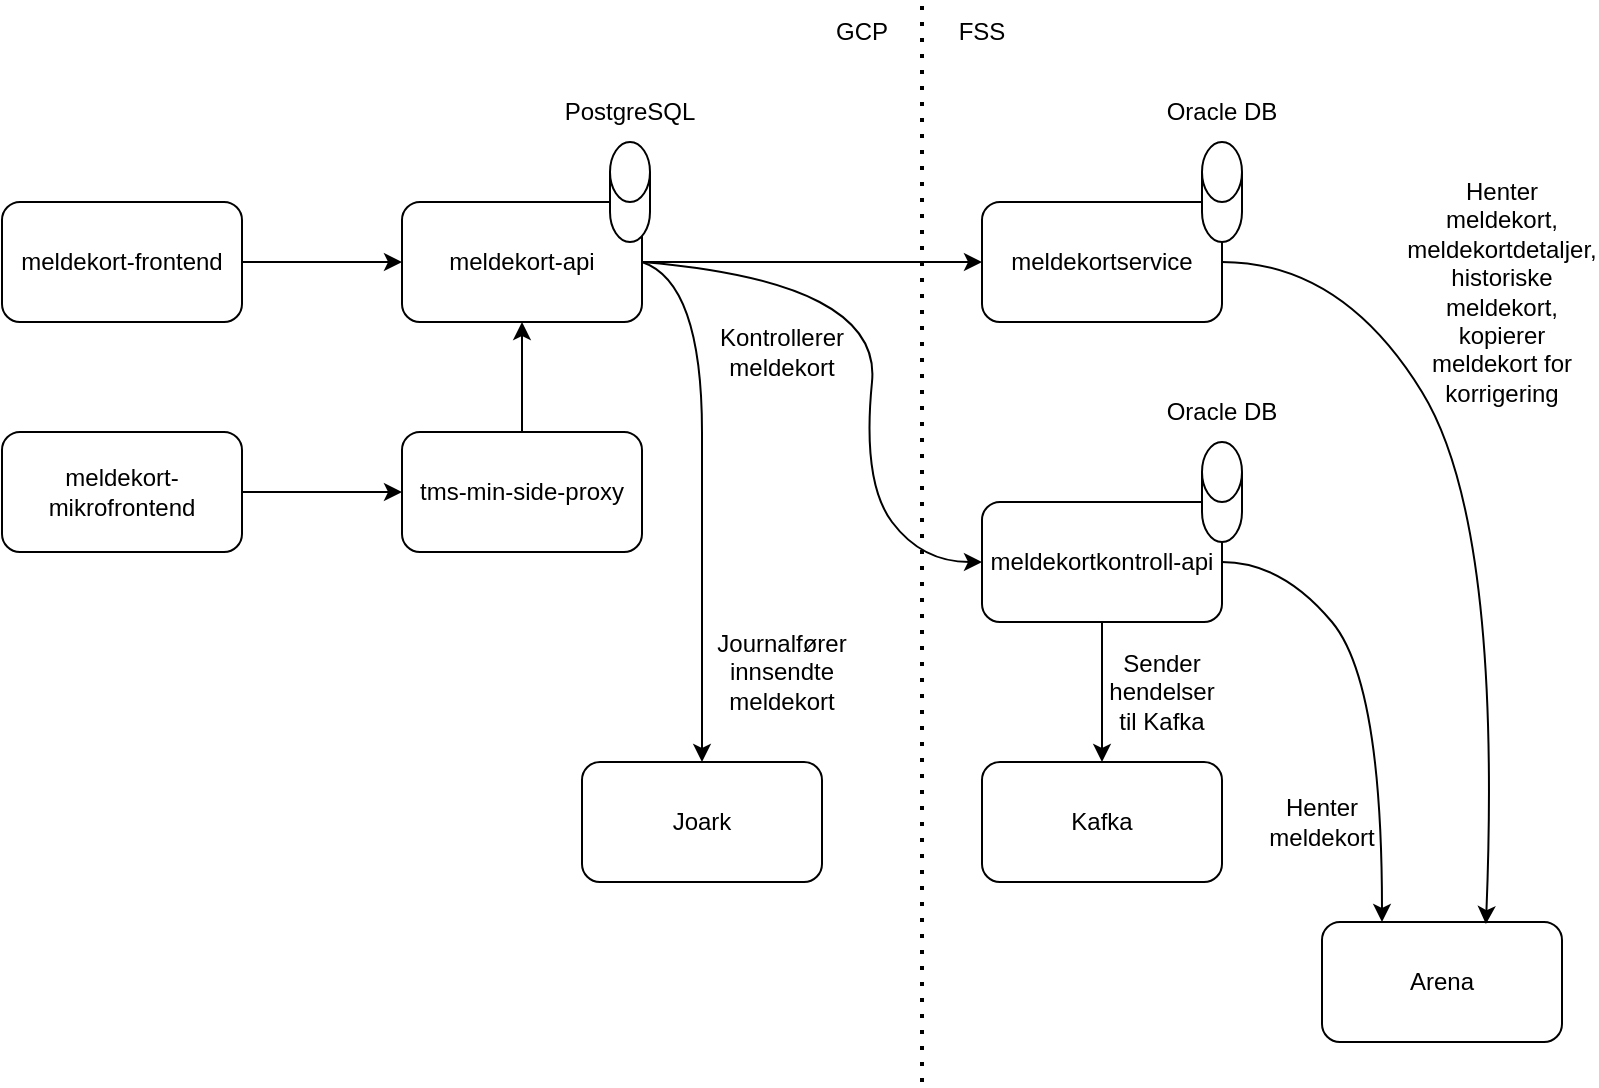 <mxfile version="20.5.3" type="embed"><diagram id="D7mgj5rdK5UZ7q-sVIMb" name="Page-1"><mxGraphModel dx="1672" dy="1104" grid="1" gridSize="10" guides="1" tooltips="1" connect="1" arrows="1" fold="1" page="1" pageScale="1" pageWidth="827" pageHeight="1169" math="0" shadow="0"><root><mxCell id="0"/><mxCell id="1" parent="0"/><mxCell id="4" value="" style="edgeStyle=orthogonalEdgeStyle;html=1;curved=1;endArrow=none;endFill=0;startArrow=classic;startFill=1;entryX=1;entryY=0.5;entryDx=0;entryDy=0;exitX=0;exitY=0.5;exitDx=0;exitDy=0;" parent="1" source="2" target="3" edge="1"><mxGeometry relative="1" as="geometry"><mxPoint x="199" y="170" as="sourcePoint"/></mxGeometry></mxCell><UserObject label="meldekort-api" link="https://github.com/navikt/meldekort-api" id="2"><mxCell style="rounded=1;whiteSpace=wrap;html=1;" parent="1" vertex="1"><mxGeometry x="219" y="120" width="120" height="60" as="geometry"/></mxCell></UserObject><UserObject label="meldekort-frontend" link="https://github.com/navikt/meldekort-frontend" id="3"><mxCell style="whiteSpace=wrap;html=1;rounded=1;" parent="1" vertex="1"><mxGeometry x="19" y="120" width="120" height="60" as="geometry"/></mxCell></UserObject><UserObject label="meldekortservice" link="https://github.com/navikt/meldekortservice" id="5"><mxCell style="whiteSpace=wrap;html=1;rounded=1;" parent="1" vertex="1"><mxGeometry x="509" y="120" width="120" height="60" as="geometry"/></mxCell></UserObject><mxCell id="18" value="" style="shape=cylinder3;whiteSpace=wrap;html=1;boundedLbl=1;backgroundOutline=1;size=15;" parent="1" vertex="1"><mxGeometry x="323" y="90" width="20" height="50" as="geometry"/></mxCell><mxCell id="20" value="" style="shape=cylinder3;whiteSpace=wrap;html=1;boundedLbl=1;backgroundOutline=1;size=15;" parent="1" vertex="1"><mxGeometry x="619" y="90" width="20" height="50" as="geometry"/></mxCell><UserObject label="meldekortkontroll-api" link="https://github.com/navikt/meldekortkontroll-api" id="33"><mxCell style="whiteSpace=wrap;html=1;rounded=1;" parent="1" vertex="1"><mxGeometry x="509" y="270" width="120" height="60" as="geometry"/></mxCell></UserObject><mxCell id="34" value="" style="shape=cylinder3;whiteSpace=wrap;html=1;boundedLbl=1;backgroundOutline=1;size=15;" parent="1" vertex="1"><mxGeometry x="619" y="240" width="20" height="50" as="geometry"/></mxCell><mxCell id="37" value="" style="endArrow=none;dashed=1;html=1;dashPattern=1 3;strokeWidth=2;rounded=0;" parent="1" edge="1"><mxGeometry width="50" height="50" relative="1" as="geometry"><mxPoint x="479" y="560" as="sourcePoint"/><mxPoint x="479" y="20" as="targetPoint"/></mxGeometry></mxCell><mxCell id="38" value="FSS" style="text;html=1;strokeColor=none;fillColor=none;align=center;verticalAlign=middle;whiteSpace=wrap;rounded=0;" parent="1" vertex="1"><mxGeometry x="479" y="20" width="60" height="30" as="geometry"/></mxCell><mxCell id="39" value="GCP" style="text;html=1;strokeColor=none;fillColor=none;align=center;verticalAlign=middle;whiteSpace=wrap;rounded=0;" parent="1" vertex="1"><mxGeometry x="419" y="20" width="60" height="30" as="geometry"/></mxCell><mxCell id="40" value="PostgreSQL" style="text;html=1;strokeColor=none;fillColor=none;align=center;verticalAlign=middle;whiteSpace=wrap;rounded=0;" parent="1" vertex="1"><mxGeometry x="303" y="60" width="60" height="30" as="geometry"/></mxCell><mxCell id="41" value="Oracle DB" style="text;html=1;strokeColor=none;fillColor=none;align=center;verticalAlign=middle;whiteSpace=wrap;rounded=0;" parent="1" vertex="1"><mxGeometry x="599" y="60" width="60" height="30" as="geometry"/></mxCell><mxCell id="42" value="Oracle DB" style="text;html=1;strokeColor=none;fillColor=none;align=center;verticalAlign=middle;whiteSpace=wrap;rounded=0;" parent="1" vertex="1"><mxGeometry x="599" y="210" width="60" height="30" as="geometry"/></mxCell><mxCell id="45" value="" style="curved=1;endArrow=classic;html=1;rounded=0;exitX=1;exitY=0.5;exitDx=0;exitDy=0;entryX=0;entryY=0.5;entryDx=0;entryDy=0;" parent="1" source="2" target="5" edge="1"><mxGeometry width="50" height="50" relative="1" as="geometry"><mxPoint x="819" y="520" as="sourcePoint"/><mxPoint x="869" y="470" as="targetPoint"/><Array as="points"><mxPoint x="469" y="150"/></Array></mxGeometry></mxCell><mxCell id="46" value="" style="curved=1;endArrow=classic;html=1;rounded=0;exitX=1;exitY=0.5;exitDx=0;exitDy=0;entryX=0;entryY=0.5;entryDx=0;entryDy=0;" parent="1" source="2" target="33" edge="1"><mxGeometry width="50" height="50" relative="1" as="geometry"><mxPoint x="439" y="160" as="sourcePoint"/><mxPoint x="519" y="160" as="targetPoint"/><Array as="points"><mxPoint x="459" y="160"/><mxPoint x="449" y="260"/><mxPoint x="479" y="300"/></Array></mxGeometry></mxCell><mxCell id="47" value="Arena" style="whiteSpace=wrap;html=1;rounded=1;" parent="1" vertex="1"><mxGeometry x="679" y="480" width="120" height="60" as="geometry"/></mxCell><mxCell id="48" value="" style="curved=1;endArrow=classic;html=1;rounded=0;entryX=0.25;entryY=0;entryDx=0;entryDy=0;startArrow=none;exitX=1;exitY=0.5;exitDx=0;exitDy=0;" parent="1" source="33" target="47" edge="1"><mxGeometry width="50" height="50" relative="1" as="geometry"><mxPoint x="649" y="360" as="sourcePoint"/><mxPoint x="489" y="370" as="targetPoint"/><Array as="points"><mxPoint x="659" y="300"/><mxPoint x="709" y="360"/></Array></mxGeometry></mxCell><mxCell id="49" value="Henter meldekort" style="text;html=1;strokeColor=none;fillColor=none;align=center;verticalAlign=middle;whiteSpace=wrap;rounded=0;" parent="1" vertex="1"><mxGeometry x="649" y="415" width="60" height="30" as="geometry"/></mxCell><mxCell id="50" value="Kafka" style="whiteSpace=wrap;html=1;rounded=1;" parent="1" vertex="1"><mxGeometry x="509" y="400" width="120" height="60" as="geometry"/></mxCell><mxCell id="51" value="" style="curved=1;endArrow=classic;html=1;rounded=0;exitX=0.5;exitY=1;exitDx=0;exitDy=0;entryX=0.5;entryY=0;entryDx=0;entryDy=0;" parent="1" source="33" target="50" edge="1"><mxGeometry width="50" height="50" relative="1" as="geometry"><mxPoint x="819" y="520" as="sourcePoint"/><mxPoint x="869" y="470" as="targetPoint"/><Array as="points"><mxPoint x="569" y="360"/></Array></mxGeometry></mxCell><mxCell id="52" value="Sender hendelser til Kafka" style="text;html=1;strokeColor=none;fillColor=none;align=center;verticalAlign=middle;whiteSpace=wrap;rounded=0;" parent="1" vertex="1"><mxGeometry x="569" y="350" width="60" height="30" as="geometry"/></mxCell><mxCell id="54" value="" style="curved=1;endArrow=classic;html=1;rounded=0;exitX=1;exitY=0.5;exitDx=0;exitDy=0;entryX=0.683;entryY=0.017;entryDx=0;entryDy=0;entryPerimeter=0;" parent="1" source="5" target="47" edge="1"><mxGeometry width="50" height="50" relative="1" as="geometry"><mxPoint x="819" y="330" as="sourcePoint"/><mxPoint x="869" y="280" as="targetPoint"/><Array as="points"><mxPoint x="689" y="150"/><mxPoint x="769" y="280"/></Array></mxGeometry></mxCell><mxCell id="55" value="Henter meldekort, meldekortdetaljer, historiske meldekort, kopierer meldekort for korrigering" style="text;html=1;strokeColor=none;fillColor=none;align=center;verticalAlign=middle;whiteSpace=wrap;rounded=0;" parent="1" vertex="1"><mxGeometry x="729" y="150" width="80" height="30" as="geometry"/></mxCell><mxCell id="56" value="" style="curved=1;endArrow=classic;html=1;rounded=0;entryX=0.5;entryY=1;entryDx=0;entryDy=0;exitX=0.5;exitY=0;exitDx=0;exitDy=0;" parent="1" source="58" target="2" edge="1"><mxGeometry width="50" height="50" relative="1" as="geometry"><mxPoint x="239" y="200" as="sourcePoint"/><mxPoint x="239" y="190" as="targetPoint"/><Array as="points"><mxPoint x="279" y="200"/></Array></mxGeometry></mxCell><UserObject label="meldekort-mikrofrontend" link="https://github.com/navikt/meldekort-mikrofrontend" id="57"><mxCell style="whiteSpace=wrap;html=1;rounded=1;" parent="1" vertex="1"><mxGeometry x="19" y="235" width="120" height="60" as="geometry"/></mxCell></UserObject><mxCell id="58" value="tms-min-side-proxy" style="whiteSpace=wrap;html=1;rounded=1;" parent="1" vertex="1"><mxGeometry x="219" y="235" width="120" height="60" as="geometry"/></mxCell><mxCell id="59" value="" style="edgeStyle=orthogonalEdgeStyle;html=1;curved=1;endArrow=none;endFill=0;startArrow=classic;startFill=1;entryX=1;entryY=0.5;entryDx=0;entryDy=0;exitX=0;exitY=0.5;exitDx=0;exitDy=0;" parent="1" source="58" target="57" edge="1"><mxGeometry relative="1" as="geometry"><mxPoint x="229" y="160" as="sourcePoint"/><mxPoint x="149" y="160" as="targetPoint"/></mxGeometry></mxCell><mxCell id="60" value="Kontrollerer meldekort" style="text;html=1;strokeColor=none;fillColor=none;align=center;verticalAlign=middle;whiteSpace=wrap;rounded=0;" parent="1" vertex="1"><mxGeometry x="379" y="180" width="60" height="30" as="geometry"/></mxCell><mxCell id="63" value="Joark" style="whiteSpace=wrap;html=1;rounded=1;" parent="1" vertex="1"><mxGeometry x="309" y="400" width="120" height="60" as="geometry"/></mxCell><mxCell id="64" value="" style="curved=1;endArrow=classic;html=1;rounded=0;exitX=1;exitY=0.5;exitDx=0;exitDy=0;entryX=0.5;entryY=0;entryDx=0;entryDy=0;" parent="1" source="2" target="63" edge="1"><mxGeometry width="50" height="50" relative="1" as="geometry"><mxPoint x="349" y="360" as="sourcePoint"/><mxPoint x="329" y="370" as="targetPoint"/><Array as="points"><mxPoint x="369" y="160"/><mxPoint x="369" y="310"/></Array></mxGeometry></mxCell><mxCell id="65" value="Journalfører innsendte meldekort" style="text;html=1;strokeColor=none;fillColor=none;align=center;verticalAlign=middle;whiteSpace=wrap;rounded=0;" parent="1" vertex="1"><mxGeometry x="379" y="340" width="60" height="30" as="geometry"/></mxCell></root></mxGraphModel></diagram></mxfile>